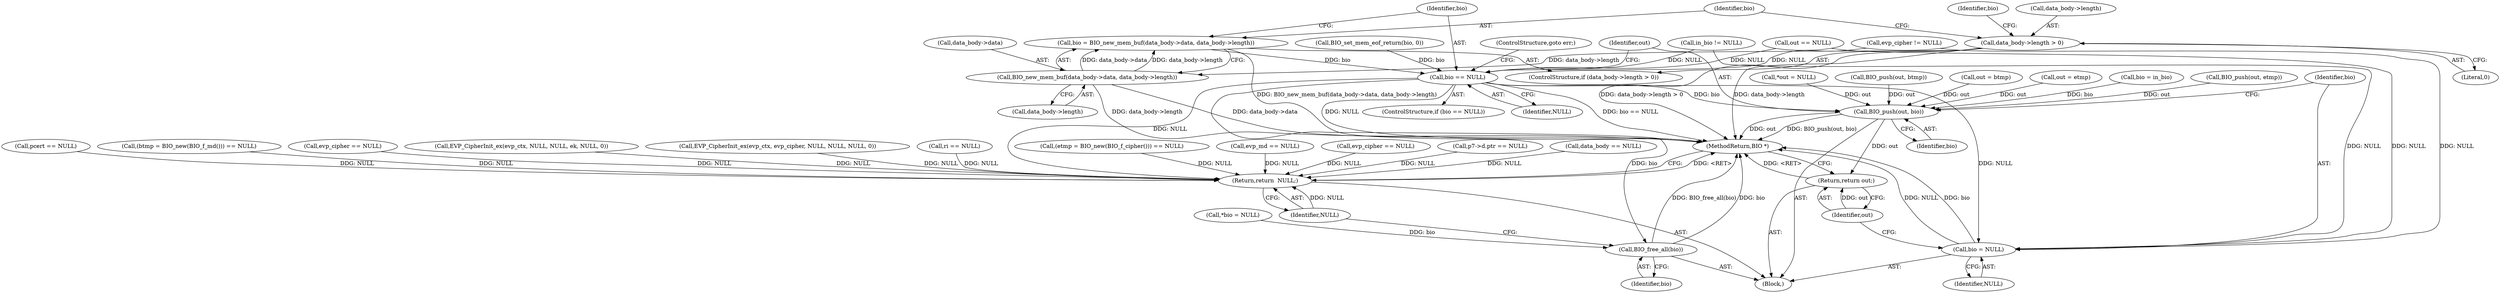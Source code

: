 digraph "0_openssl_59302b600e8d5b77ef144e447bb046fd7ab72686@pointer" {
"1000677" [label="(Call,bio = BIO_new_mem_buf(data_body->data, data_body->length))"];
"1000679" [label="(Call,BIO_new_mem_buf(data_body->data, data_body->length))"];
"1000672" [label="(Call,data_body->length > 0)"];
"1000696" [label="(Call,bio == NULL)"];
"1000700" [label="(Call,BIO_push(out, bio))"];
"1000706" [label="(Return,return out;)"];
"1000703" [label="(Call,bio = NULL)"];
"1000721" [label="(Call,BIO_free_all(bio))"];
"1000723" [label="(Return,return  NULL;)"];
"1000677" [label="(Call,bio = BIO_new_mem_buf(data_body->data, data_body->length))"];
"1000436" [label="(Call,evp_cipher != NULL)"];
"1000648" [label="(Call,out = etmp)"];
"1000481" [label="(Call,ri == NULL)"];
"1000388" [label="(Call,(btmp = BIO_new(BIO_f_md())) == NULL)"];
"1000721" [label="(Call,BIO_free_all(bio))"];
"1000683" [label="(Call,data_body->length)"];
"1000490" [label="(Call,pcert == NULL)"];
"1000700" [label="(Call,BIO_push(out, bio))"];
"1000666" [label="(Call,bio = in_bio)"];
"1000545" [label="(Call,EVP_CipherInit_ex(evp_ctx, evp_cipher, NULL, NULL, NULL, 0))"];
"1000652" [label="(Call,BIO_push(out, etmp))"];
"1000696" [label="(Call,bio == NULL)"];
"1000671" [label="(ControlStructure,if (data_body->length > 0))"];
"1000701" [label="(Identifier,out)"];
"1000695" [label="(ControlStructure,if (bio == NULL))"];
"1000698" [label="(Identifier,NULL)"];
"1000119" [label="(Call,*out = NULL)"];
"1000672" [label="(Call,data_body->length > 0)"];
"1000722" [label="(Identifier,bio)"];
"1000441" [label="(Call,(etmp = BIO_new(BIO_f_cipher())) == NULL)"];
"1000410" [label="(Call,evp_md == NULL)"];
"1000724" [label="(Identifier,NULL)"];
"1000707" [label="(Identifier,out)"];
"1000131" [label="(Call,*bio = NULL)"];
"1000678" [label="(Identifier,bio)"];
"1000706" [label="(Return,return out;)"];
"1000699" [label="(ControlStructure,goto err;)"];
"1000304" [label="(Call,evp_cipher == NULL)"];
"1000429" [label="(Call,BIO_push(out, btmp))"];
"1000623" [label="(Call,EVP_CipherInit_ex(evp_ctx, NULL, NULL, ek, NULL, 0))"];
"1000725" [label="(MethodReturn,BIO *)"];
"1000676" [label="(Literal,0)"];
"1000692" [label="(Call,BIO_set_mem_eof_return(bio, 0))"];
"1000679" [label="(Call,BIO_new_mem_buf(data_body->data, data_body->length))"];
"1000723" [label="(Return,return  NULL;)"];
"1000195" [label="(Call,p7->d.ptr == NULL)"];
"1000645" [label="(Call,out == NULL)"];
"1000115" [label="(Block,)"];
"1000702" [label="(Identifier,bio)"];
"1000238" [label="(Call,data_body == NULL)"];
"1000689" [label="(Identifier,bio)"];
"1000704" [label="(Identifier,bio)"];
"1000673" [label="(Call,data_body->length)"];
"1000705" [label="(Identifier,NULL)"];
"1000662" [label="(Call,in_bio != NULL)"];
"1000703" [label="(Call,bio = NULL)"];
"1000352" [label="(Call,evp_cipher == NULL)"];
"1000697" [label="(Identifier,bio)"];
"1000680" [label="(Call,data_body->data)"];
"1000425" [label="(Call,out = btmp)"];
"1000677" -> "1000671"  [label="AST: "];
"1000677" -> "1000679"  [label="CFG: "];
"1000678" -> "1000677"  [label="AST: "];
"1000679" -> "1000677"  [label="AST: "];
"1000697" -> "1000677"  [label="CFG: "];
"1000677" -> "1000725"  [label="DDG: BIO_new_mem_buf(data_body->data, data_body->length)"];
"1000679" -> "1000677"  [label="DDG: data_body->data"];
"1000679" -> "1000677"  [label="DDG: data_body->length"];
"1000677" -> "1000696"  [label="DDG: bio"];
"1000679" -> "1000683"  [label="CFG: "];
"1000680" -> "1000679"  [label="AST: "];
"1000683" -> "1000679"  [label="AST: "];
"1000679" -> "1000725"  [label="DDG: data_body->data"];
"1000679" -> "1000725"  [label="DDG: data_body->length"];
"1000672" -> "1000679"  [label="DDG: data_body->length"];
"1000672" -> "1000671"  [label="AST: "];
"1000672" -> "1000676"  [label="CFG: "];
"1000673" -> "1000672"  [label="AST: "];
"1000676" -> "1000672"  [label="AST: "];
"1000678" -> "1000672"  [label="CFG: "];
"1000689" -> "1000672"  [label="CFG: "];
"1000672" -> "1000725"  [label="DDG: data_body->length > 0"];
"1000672" -> "1000725"  [label="DDG: data_body->length"];
"1000696" -> "1000695"  [label="AST: "];
"1000696" -> "1000698"  [label="CFG: "];
"1000697" -> "1000696"  [label="AST: "];
"1000698" -> "1000696"  [label="AST: "];
"1000699" -> "1000696"  [label="CFG: "];
"1000701" -> "1000696"  [label="CFG: "];
"1000696" -> "1000725"  [label="DDG: bio == NULL"];
"1000696" -> "1000725"  [label="DDG: NULL"];
"1000692" -> "1000696"  [label="DDG: bio"];
"1000662" -> "1000696"  [label="DDG: NULL"];
"1000436" -> "1000696"  [label="DDG: NULL"];
"1000645" -> "1000696"  [label="DDG: NULL"];
"1000696" -> "1000700"  [label="DDG: bio"];
"1000696" -> "1000703"  [label="DDG: NULL"];
"1000696" -> "1000721"  [label="DDG: bio"];
"1000696" -> "1000723"  [label="DDG: NULL"];
"1000700" -> "1000115"  [label="AST: "];
"1000700" -> "1000702"  [label="CFG: "];
"1000701" -> "1000700"  [label="AST: "];
"1000702" -> "1000700"  [label="AST: "];
"1000704" -> "1000700"  [label="CFG: "];
"1000700" -> "1000725"  [label="DDG: BIO_push(out, bio)"];
"1000700" -> "1000725"  [label="DDG: out"];
"1000425" -> "1000700"  [label="DDG: out"];
"1000652" -> "1000700"  [label="DDG: out"];
"1000648" -> "1000700"  [label="DDG: out"];
"1000119" -> "1000700"  [label="DDG: out"];
"1000429" -> "1000700"  [label="DDG: out"];
"1000666" -> "1000700"  [label="DDG: bio"];
"1000700" -> "1000706"  [label="DDG: out"];
"1000706" -> "1000115"  [label="AST: "];
"1000706" -> "1000707"  [label="CFG: "];
"1000707" -> "1000706"  [label="AST: "];
"1000725" -> "1000706"  [label="CFG: "];
"1000706" -> "1000725"  [label="DDG: <RET>"];
"1000707" -> "1000706"  [label="DDG: out"];
"1000703" -> "1000115"  [label="AST: "];
"1000703" -> "1000705"  [label="CFG: "];
"1000704" -> "1000703"  [label="AST: "];
"1000705" -> "1000703"  [label="AST: "];
"1000707" -> "1000703"  [label="CFG: "];
"1000703" -> "1000725"  [label="DDG: NULL"];
"1000703" -> "1000725"  [label="DDG: bio"];
"1000662" -> "1000703"  [label="DDG: NULL"];
"1000436" -> "1000703"  [label="DDG: NULL"];
"1000645" -> "1000703"  [label="DDG: NULL"];
"1000721" -> "1000115"  [label="AST: "];
"1000721" -> "1000722"  [label="CFG: "];
"1000722" -> "1000721"  [label="AST: "];
"1000724" -> "1000721"  [label="CFG: "];
"1000721" -> "1000725"  [label="DDG: BIO_free_all(bio)"];
"1000721" -> "1000725"  [label="DDG: bio"];
"1000131" -> "1000721"  [label="DDG: bio"];
"1000723" -> "1000115"  [label="AST: "];
"1000723" -> "1000724"  [label="CFG: "];
"1000724" -> "1000723"  [label="AST: "];
"1000725" -> "1000723"  [label="CFG: "];
"1000723" -> "1000725"  [label="DDG: <RET>"];
"1000724" -> "1000723"  [label="DDG: NULL"];
"1000545" -> "1000723"  [label="DDG: NULL"];
"1000195" -> "1000723"  [label="DDG: NULL"];
"1000623" -> "1000723"  [label="DDG: NULL"];
"1000410" -> "1000723"  [label="DDG: NULL"];
"1000441" -> "1000723"  [label="DDG: NULL"];
"1000304" -> "1000723"  [label="DDG: NULL"];
"1000490" -> "1000723"  [label="DDG: NULL"];
"1000352" -> "1000723"  [label="DDG: NULL"];
"1000238" -> "1000723"  [label="DDG: NULL"];
"1000481" -> "1000723"  [label="DDG: NULL"];
"1000388" -> "1000723"  [label="DDG: NULL"];
}
